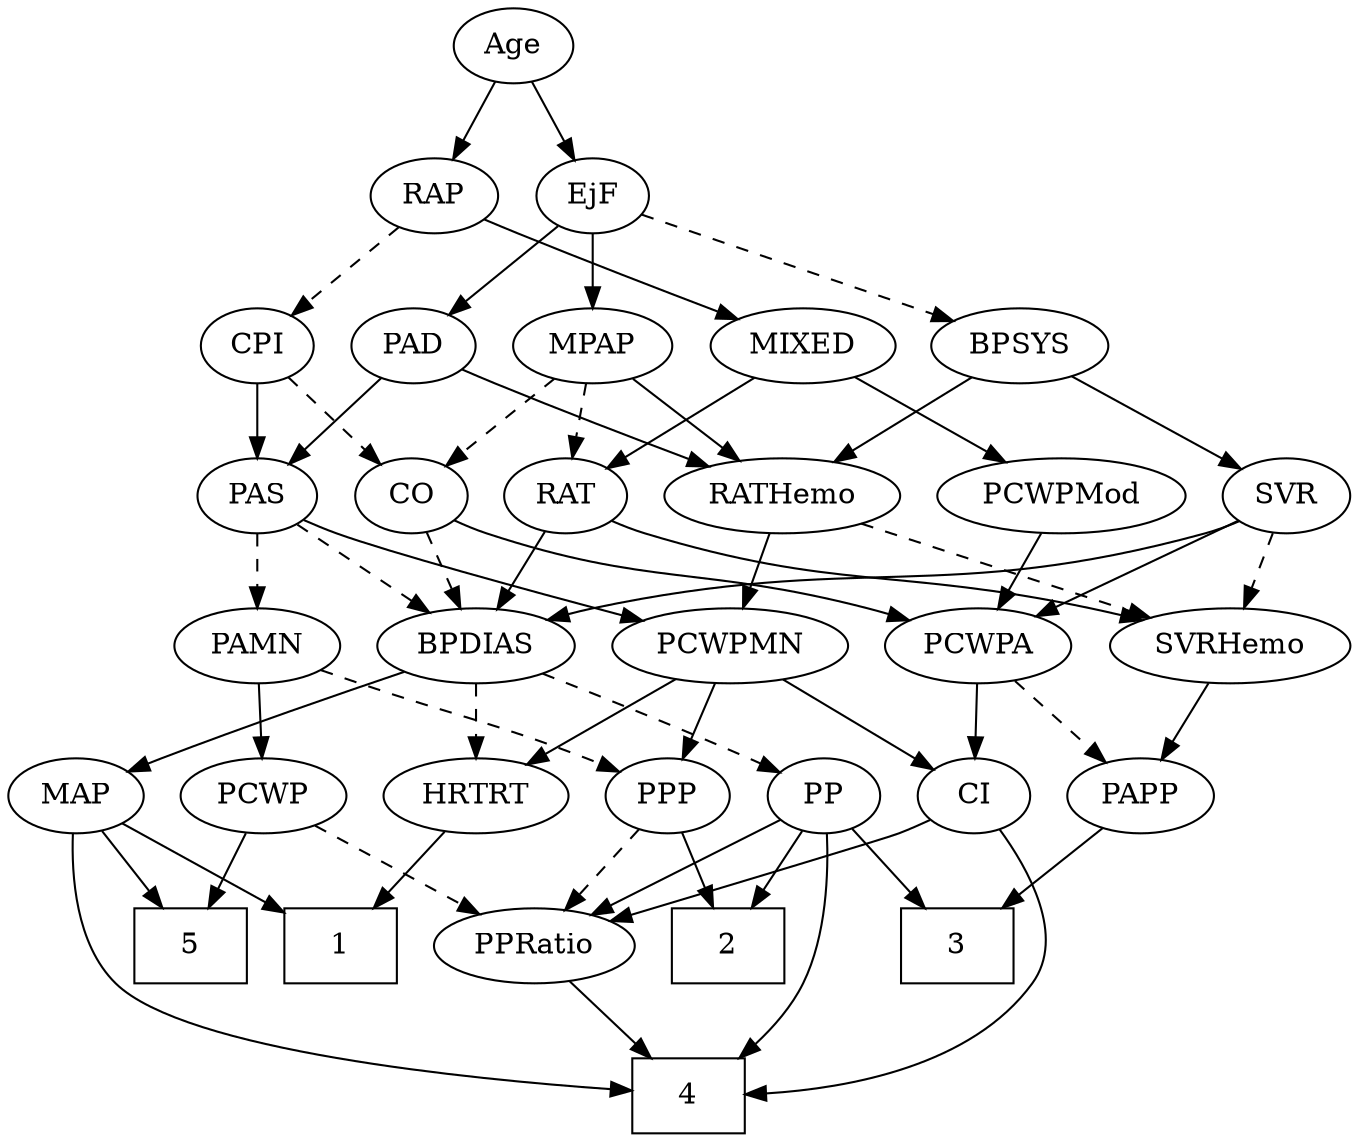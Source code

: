 strict digraph {
	graph [bb="0,0,596.59,540"];
	node [label="\N"];
	1	[height=0.5,
		pos="157.55,90",
		shape=box,
		width=0.75];
	2	[height=0.5,
		pos="327.55,90",
		shape=box,
		width=0.75];
	3	[height=0.5,
		pos="437.55,90",
		shape=box,
		width=0.75];
	4	[height=0.5,
		pos="312.55,18",
		shape=box,
		width=0.75];
	5	[height=0.5,
		pos="85.547,90",
		shape=box,
		width=0.75];
	Age	[height=0.5,
		pos="231.55,522",
		width=0.75];
	EjF	[height=0.5,
		pos="268.55,450",
		width=0.75];
	Age -> EjF	[pos="e,260.01,467.15 240.13,504.76 244.61,496.28 250.2,485.71 255.23,476.2",
		style=solid];
	RAP	[height=0.5,
		pos="195.55,450",
		width=0.77632];
	Age -> RAP	[pos="e,204.1,467.63 223.2,504.76 218.9,496.4 213.56,486.02 208.72,476.61",
		style=solid];
	MPAP	[height=0.5,
		pos="268.55,378",
		width=0.97491];
	EjF -> MPAP	[pos="e,268.55,396.1 268.55,431.7 268.55,423.98 268.55,414.71 268.55,406.11",
		style=solid];
	BPSYS	[height=0.5,
		pos="457.55,378",
		width=1.0471];
	EjF -> BPSYS	[pos="e,428.61,389.72 291.72,440.42 323.39,428.69 380.61,407.49 418.85,393.33",
		style=dashed];
	PAD	[height=0.5,
		pos="186.55,378",
		width=0.79437];
	EjF -> PAD	[pos="e,202.99,393.04 252.35,435.17 240.52,425.07 224.28,411.21 210.9,399.79",
		style=solid];
	MIXED	[height=0.5,
		pos="361.55,378",
		width=1.1193];
	RAP -> MIXED	[pos="e,332.46,390.56 217.79,438.6 222.63,436.39 227.75,434.09 232.55,432 262.77,418.86 297.32,404.71 323.05,394.34",
		style=solid];
	CPI	[height=0.5,
		pos="112.55,378",
		width=0.75];
	RAP -> CPI	[pos="e,128.63,392.56 179.15,435.17 166.91,424.85 150,410.58 136.28,399.01",
		style=dashed];
	RAT	[height=0.5,
		pos="256.55,306",
		width=0.75827];
	MIXED -> RAT	[pos="e,275.21,319.44 340.05,362.67 323.8,351.83 301.38,336.89 283.86,325.21",
		style=solid];
	PCWPMod	[height=0.5,
		pos="470.55,306",
		width=1.4443];
	MIXED -> PCWPMod	[pos="e,447.01,322.11 383.61,362.83 399.29,352.76 420.6,339.08 438.2,327.77",
		style=solid];
	CO	[height=0.5,
		pos="184.55,306",
		width=0.75];
	MPAP -> CO	[pos="e,200.91,320.64 250.73,362.15 238.53,351.98 222.19,338.37 208.8,327.21",
		style=dashed];
	RATHemo	[height=0.5,
		pos="351.55,306",
		width=1.3721];
	MPAP -> RATHemo	[pos="e,332.82,322.8 286.15,362.15 297.39,352.67 312.18,340.2 324.85,329.51",
		style=solid];
	MPAP -> RAT	[pos="e,259.51,324.28 265.64,360.05 264.32,352.35 262.72,343.03 261.24,334.36",
		style=dashed];
	BPSYS -> RATHemo	[pos="e,374.54,322.19 436.35,363 421.12,352.95 400.33,339.22 383.15,327.87",
		style=solid];
	SVR	[height=0.5,
		pos="568.55,306",
		width=0.77632];
	BPSYS -> SVR	[pos="e,549.26,319.16 479.48,363.17 497.04,352.09 521.79,336.49 540.74,324.54",
		style=solid];
	PAS	[height=0.5,
		pos="112.55,306",
		width=0.75];
	PAD -> PAS	[pos="e,127.61,321.25 171.21,362.5 160.73,352.58 146.65,339.26 134.92,328.16",
		style=solid];
	PAD -> RATHemo	[pos="e,319.88,319.96 209.01,366.84 214.11,364.56 219.51,362.18 224.55,360 253.1,347.66 285.47,334.16 310.38,323.87",
		style=solid];
	PCWPA	[height=0.5,
		pos="436.55,234",
		width=1.1555];
	CO -> PCWPA	[pos="e,403.52,245.06 205.17,294.33 210.12,292.03 215.45,289.76 220.55,288 288.62,264.48 308.85,270.14 378.55,252 383.5,250.71 388.67,\
249.3 393.79,247.85",
		style=solid];
	BPDIAS	[height=0.5,
		pos="209.55,234",
		width=1.1735];
	CO -> BPDIAS	[pos="e,203.49,251.96 190.47,288.41 193.33,280.42 196.82,270.64 200.03,261.64",
		style=dashed];
	PAMN	[height=0.5,
		pos="112.55,234",
		width=1.011];
	PAS -> PAMN	[pos="e,112.55,252.1 112.55,287.7 112.55,279.98 112.55,270.71 112.55,262.11",
		style=dashed];
	PCWPMN	[height=0.5,
		pos="319.55,234",
		width=1.3902];
	PAS -> PCWPMN	[pos="e,281.83,246.02 133.65,294.43 138.49,292.18 143.65,289.9 148.55,288 171.14,279.21 229.69,261.46 271.99,248.92",
		style=solid];
	PAS -> BPDIAS	[pos="e,188.84,249.94 130.34,292.16 144.4,282.01 164.32,267.64 180.67,255.84",
		style=dashed];
	PPP	[height=0.5,
		pos="292.55,162",
		width=0.75];
	PAMN -> PPP	[pos="e,271.37,173.39 140.76,222.56 146.64,220.39 152.8,218.12 158.55,216 202.09,199.96 213.75,197.92 256.55,180 258.36,179.24 260.22,\
178.44 262.09,177.61",
		style=dashed];
	PCWP	[height=0.5,
		pos="114.55,162",
		width=0.97491];
	PAMN -> PCWP	[pos="e,114.06,180.1 113.04,215.7 113.26,207.98 113.53,198.71 113.77,190.11",
		style=solid];
	RATHemo -> PCWPMN	[pos="e,327.22,251.79 343.8,288.05 340.11,279.97 335.6,270.12 331.48,261.11",
		style=solid];
	SVRHemo	[height=0.5,
		pos="546.55,234",
		width=1.3902];
	RATHemo -> SVRHemo	[pos="e,512.32,247.29 385.51,292.81 418.03,281.13 467.24,263.47 502.7,250.74",
		style=dashed];
	CPI -> CO	[pos="e,169.75,321.38 127.12,362.83 137.3,352.94 151.07,339.55 162.58,328.36",
		style=dashed];
	CPI -> PAS	[pos="e,112.55,324.1 112.55,359.7 112.55,351.98 112.55,342.71 112.55,334.11",
		style=solid];
	RAT -> SVRHemo	[pos="e,509.55,246.25 277.71,294.19 282.8,291.9 288.29,289.67 293.55,288 377.14,261.49 402.2,272.16 487.55,252 491.57,251.05 495.74,250 \
499.9,248.89",
		style=solid];
	RAT -> BPDIAS	[pos="e,220.83,251.8 245.88,289.12 240.16,280.59 232.97,269.89 226.5,260.25",
		style=solid];
	SVR -> PCWPA	[pos="e,461.88,248.43 547.63,293.91 527,282.97 495.12,266.06 470.8,253.16",
		style=solid];
	SVR -> SVRHemo	[pos="e,551.98,252.28 563.22,288.05 560.77,280.26 557.81,270.82 555.06,262.08",
		style=dashed];
	SVR -> BPDIAS	[pos="e,240.57,246.38 547.44,293.99 542.35,291.71 536.84,289.53 531.55,288 414.82,254.26 378.94,279.33 260.55,252 257.17,251.22 253.7,\
250.31 250.24,249.32",
		style=solid];
	PCWPMod -> PCWPA	[pos="e,444.7,251.79 462.32,288.05 458.35,279.89 453.5,269.91 449.09,260.82",
		style=solid];
	CI	[height=0.5,
		pos="436.55,162",
		width=0.75];
	PCWPA -> CI	[pos="e,436.55,180.1 436.55,215.7 436.55,207.98 436.55,198.71 436.55,190.11",
		style=solid];
	PAPP	[height=0.5,
		pos="513.55,162",
		width=0.88464];
	PCWPA -> PAPP	[pos="e,497.3,177.77 453.64,217.46 464.22,207.84 477.97,195.34 489.63,184.75",
		style=dashed];
	PCWPMN -> PPP	[pos="e,299.02,179.79 313.01,216.05 309.93,208.06 306.17,198.33 302.73,189.4",
		style=solid];
	PCWPMN -> CI	[pos="e,417.18,174.59 344.36,218.15 363.12,206.93 388.9,191.51 408.42,179.83",
		style=solid];
	HRTRT	[height=0.5,
		pos="207.55,162",
		width=1.1013];
	PCWPMN -> HRTRT	[pos="e,230.12,177.11 295.79,218.15 279.13,207.74 256.69,193.71 238.6,182.41",
		style=solid];
	SVRHemo -> PAPP	[pos="e,521.46,179.79 538.56,216.05 534.75,207.97 530.1,198.12 525.86,189.11",
		style=solid];
	MAP	[height=0.5,
		pos="30.547,162",
		width=0.84854];
	BPDIAS -> MAP	[pos="e,54.6,173.4 178.78,221.65 150.52,211.13 107.56,194.91 70.547,180 68.362,179.12 66.116,178.2 63.854,177.27",
		style=solid];
	PP	[height=0.5,
		pos="364.55,162",
		width=0.75];
	BPDIAS -> PP	[pos="e,343.26,173.15 238,220.54 262.16,209.91 297.71,194.14 328.55,180 330.34,179.18 332.18,178.33 334.03,177.47",
		style=dashed];
	BPDIAS -> HRTRT	[pos="e,208.04,180.1 209.05,215.7 208.83,207.98 208.57,198.71 208.32,190.11",
		style=dashed];
	MAP -> 1	[pos="e,130.13,106.11 52.091,149.13 71,138.7 98.892,123.33 121.24,111.01",
		style=solid];
	MAP -> 4	[pos="e,285.51,20.764 29.072,144.01 28.335,123.93 30.446,90.883 49.547,72 81.003,40.903 210.54,26.776 275.32,21.555",
		style=solid];
	MAP -> 5	[pos="e,71.828,108.46 42.754,145.46 49.411,136.99 57.823,126.29 65.423,116.61",
		style=solid];
	PP -> 2	[pos="e,336.6,108.12 355.97,144.76 351.61,136.53 346.21,126.32 341.3,117.02",
		style=solid];
	PP -> 3	[pos="e,419.7,108.11 379.32,146.83 388.8,137.75 401.35,125.71 412.37,115.14",
		style=solid];
	PP -> 4	[pos="e,335.78,36.208 367.97,143.86 370.86,125.38 373.15,95.451 363.55,72 359.14,61.234 351.41,51.418 343.28,43.239",
		style=solid];
	PPRatio	[height=0.5,
		pos="242.55,90",
		width=1.1013];
	PP -> PPRatio	[pos="e,266.18,104.56 344.67,149.6 325.8,138.77 297.1,122.3 274.93,109.58",
		style=solid];
	PPP -> 2	[pos="e,318.99,108.12 300.66,144.76 304.74,136.61 309.78,126.53 314.39,117.31",
		style=solid];
	PPP -> PPRatio	[pos="e,254.31,107.47 281.45,145.46 275.22,136.74 267.3,125.65 260.23,115.76",
		style=dashed];
	PPRatio -> 4	[pos="e,295.26,36.292 258.43,73.116 267.17,64.373 278.21,53.334 288.04,43.51",
		style=solid];
	PCWP -> 5	[pos="e,92.704,108.28 107.53,144.05 104.26,136.18 100.3,126.62 96.648,117.79",
		style=solid];
	PCWP -> PPRatio	[pos="e,218.23,104.3 137.73,148.32 157.74,137.38 186.88,121.44 209.36,109.15",
		style=dashed];
	CI -> 4	[pos="e,339.73,18.944 451.05,146.4 467.65,127.85 490.52,95.453 473.55,72 445.48,33.211 388.06,22.319 349.93,19.532",
		style=solid];
	CI -> PPRatio	[pos="e,273.11,101.68 415.42,150.5 410.58,148.24 405.43,145.95 400.55,144 353.17,125.07 339.87,124.36 291.55,108 288.66,107.02 285.67,\
106 282.67,104.97",
		style=solid];
	PAPP -> 3	[pos="e,456.05,108.04 497.43,146.15 487.59,137.09 474.78,125.29 463.53,114.93",
		style=solid];
	HRTRT -> 1	[pos="e,169.78,108.12 195.95,144.76 189.94,136.35 182.47,125.89 175.72,116.44",
		style=solid];
}

